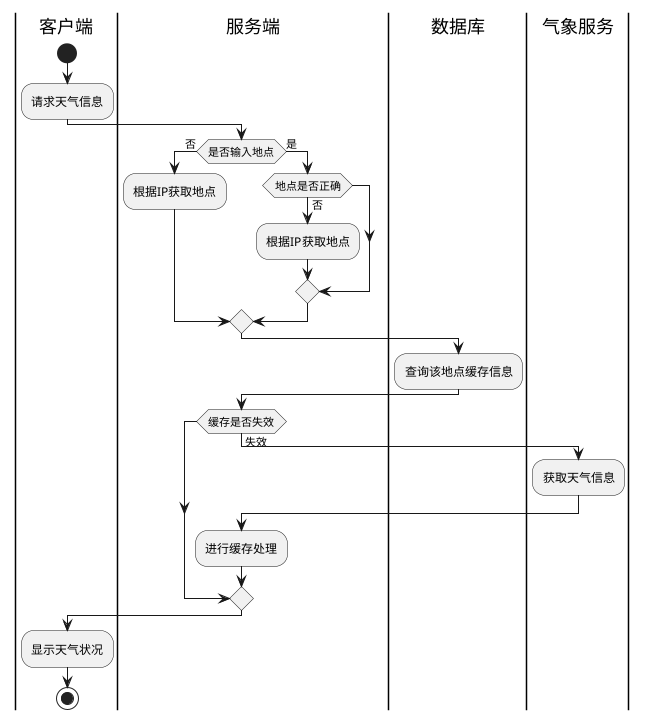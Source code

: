 @startuml
|客户端|
start
:请求天气信息;
|服务端|
if (是否输入地点) then (否)
  :根据IP获取地点;
else (是)
    if (地点是否正确) then (否)
        :根据IP获取地点;
    endif
endif

|数据库|
:查询该地点缓存信息;
|服务端|
if (缓存是否失效) then (失效)
|气象服务|
   :获取天气信息;
|服务端|
   :进行缓存处理;
endif
|客户端|
:显示天气状况;
stop
@enduml